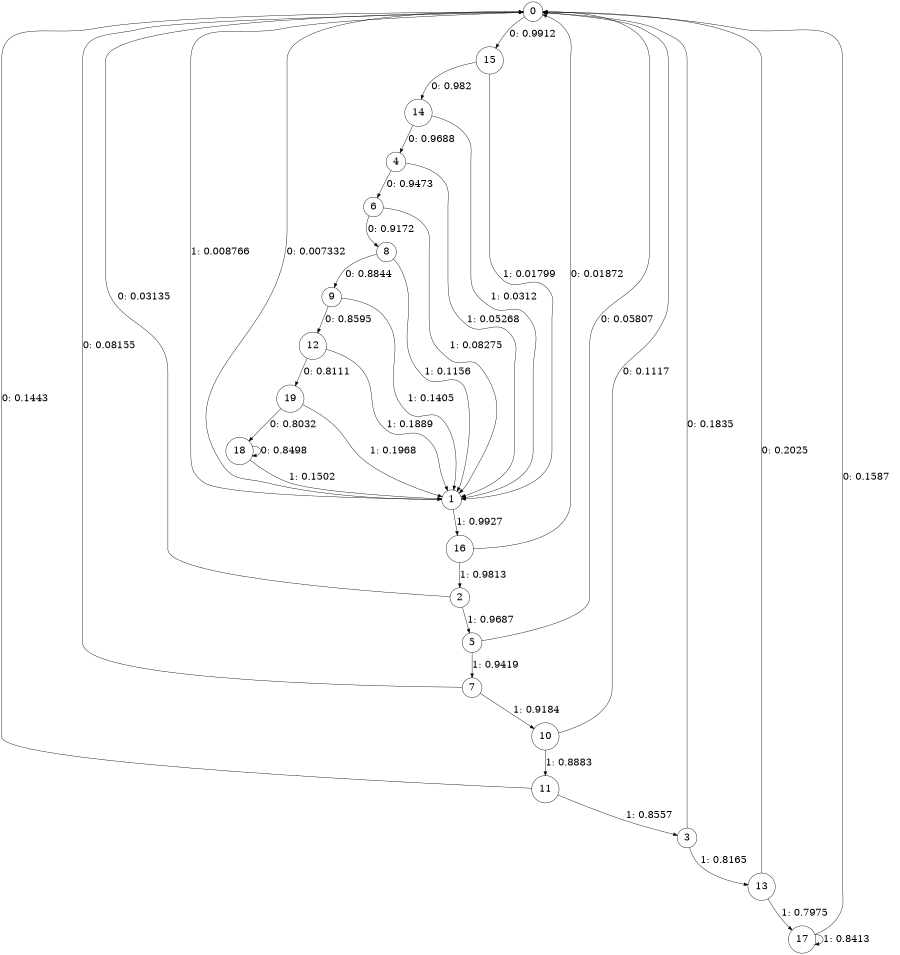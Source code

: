 digraph "ch2source_phase3_L10" {
size = "6,8.5";
ratio = "fill";
node [shape = circle];
node [fontsize = 24];
edge [fontsize = 24];
0 -> 15 [label = "0: 0.9912   "];
0 -> 1 [label = "1: 0.008766  "];
1 -> 0 [label = "0: 0.007332  "];
1 -> 16 [label = "1: 0.9927   "];
2 -> 0 [label = "0: 0.03135  "];
2 -> 5 [label = "1: 0.9687   "];
3 -> 0 [label = "0: 0.1835   "];
3 -> 13 [label = "1: 0.8165   "];
4 -> 6 [label = "0: 0.9473   "];
4 -> 1 [label = "1: 0.05268  "];
5 -> 0 [label = "0: 0.05807  "];
5 -> 7 [label = "1: 0.9419   "];
6 -> 8 [label = "0: 0.9172   "];
6 -> 1 [label = "1: 0.08275  "];
7 -> 0 [label = "0: 0.08155  "];
7 -> 10 [label = "1: 0.9184   "];
8 -> 9 [label = "0: 0.8844   "];
8 -> 1 [label = "1: 0.1156   "];
9 -> 12 [label = "0: 0.8595   "];
9 -> 1 [label = "1: 0.1405   "];
10 -> 0 [label = "0: 0.1117   "];
10 -> 11 [label = "1: 0.8883   "];
11 -> 0 [label = "0: 0.1443   "];
11 -> 3 [label = "1: 0.8557   "];
12 -> 19 [label = "0: 0.8111   "];
12 -> 1 [label = "1: 0.1889   "];
13 -> 0 [label = "0: 0.2025   "];
13 -> 17 [label = "1: 0.7975   "];
14 -> 4 [label = "0: 0.9688   "];
14 -> 1 [label = "1: 0.0312   "];
15 -> 14 [label = "0: 0.982    "];
15 -> 1 [label = "1: 0.01799  "];
16 -> 0 [label = "0: 0.01872  "];
16 -> 2 [label = "1: 0.9813   "];
17 -> 0 [label = "0: 0.1587   "];
17 -> 17 [label = "1: 0.8413   "];
18 -> 18 [label = "0: 0.8498   "];
18 -> 1 [label = "1: 0.1502   "];
19 -> 18 [label = "0: 0.8032   "];
19 -> 1 [label = "1: 0.1968   "];
}